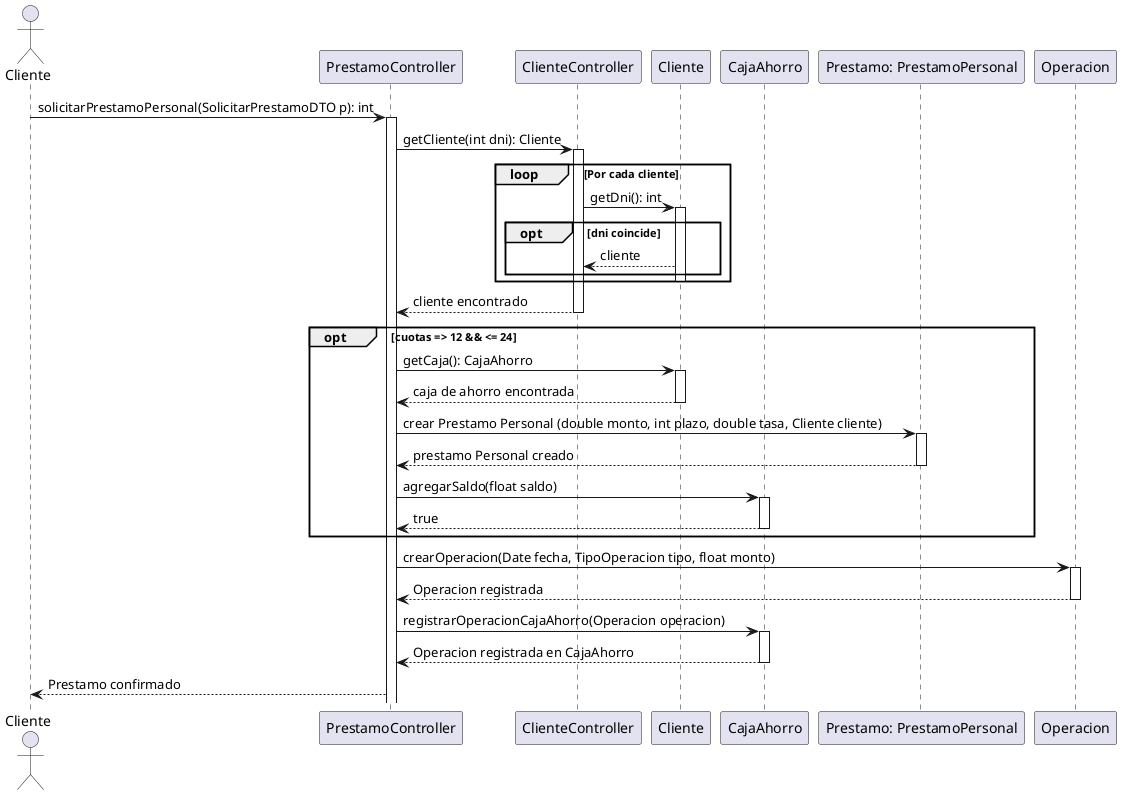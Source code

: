 @startuml
actor Cliente
participant "PrestamoController" as PC
participant "ClienteController" as CC
participant "Cliente" as C
participant "CajaAhorro" as CA
participant "Prestamo: PrestamoPersonal" as P
participant "Operacion" as O

Cliente -> PC: solicitarPrestamoPersonal(SolicitarPrestamoDTO p): int
activate PC

PC -> CC: getCliente(int dni): Cliente
activate CC

loop Por cada cliente
    CC -> C: getDni(): int
    activate C
    opt dni coincide
        CC <-- C: cliente
    end
    deactivate C
end

CC --> PC: cliente encontrado
deactivate CC

opt cuotas => 12 && <= 24
    PC -> C: getCaja(): CajaAhorro
    activate C
    C --> PC: caja de ahorro encontrada
    deactivate C

    PC -> P: crear Prestamo Personal (double monto, int plazo, double tasa, Cliente cliente)
    activate P
    PC <-- P: prestamo Personal creado
    deactivate P

    PC -> CA: agregarSaldo(float saldo)
    activate CA
    CA --> PC: true
    deactivate CA
end
PC -> O: crearOperacion(Date fecha, TipoOperacion tipo, float monto)
activate O
O --> PC: Operacion registrada
deactivate O

PC -> CA : registrarOperacionCajaAhorro(Operacion operacion)
activate CA
CA --> PC: Operacion registrada en CajaAhorro
deactivate CA


PC --> Cliente: Prestamo confirmado
@enduml